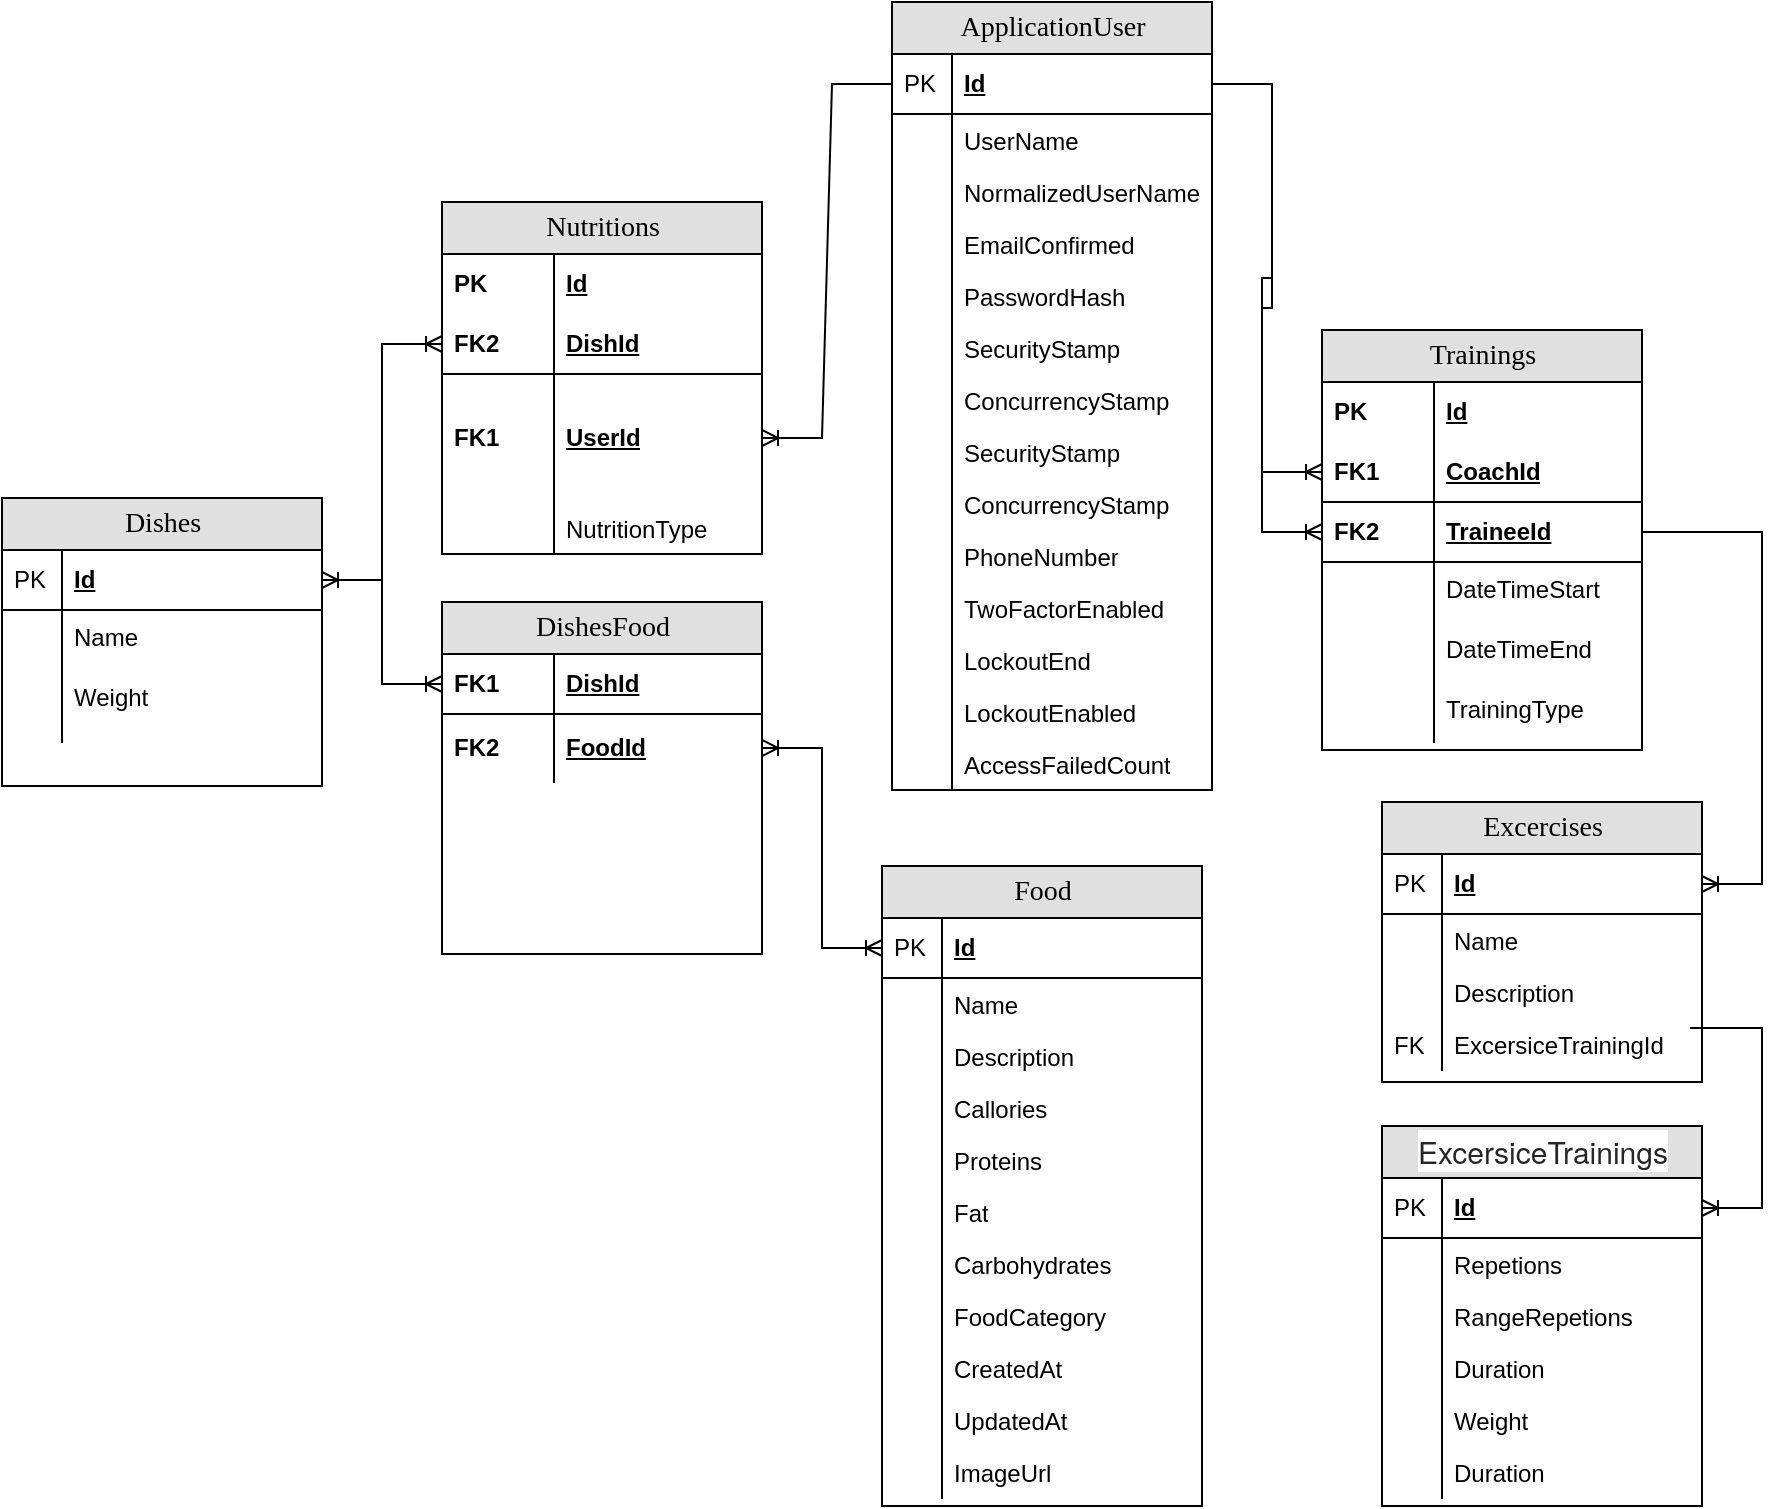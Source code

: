 <mxfile version="28.1.0">
  <diagram name="Page-1" id="e56a1550-8fbb-45ad-956c-1786394a9013">
    <mxGraphModel dx="1426" dy="785" grid="1" gridSize="10" guides="1" tooltips="1" connect="1" arrows="1" fold="1" page="1" pageScale="1" pageWidth="1169" pageHeight="827" background="none" math="0" shadow="0">
      <root>
        <mxCell id="0" />
        <mxCell id="1" parent="0" />
        <mxCell id="2e49270ec7c68f3f-1" value="Nutritions" style="swimlane;html=1;fontStyle=0;childLayout=stackLayout;horizontal=1;startSize=26;fillColor=#e0e0e0;horizontalStack=0;resizeParent=1;resizeLast=0;collapsible=1;marginBottom=0;swimlaneFillColor=#ffffff;align=center;rounded=0;shadow=0;comic=0;labelBackgroundColor=none;strokeWidth=1;fontFamily=Verdana;fontSize=14" parent="1" vertex="1">
          <mxGeometry x="360" y="140" width="160" height="176" as="geometry" />
        </mxCell>
        <mxCell id="2e49270ec7c68f3f-2" value="Id" style="shape=partialRectangle;top=0;left=0;right=0;bottom=0;html=1;align=left;verticalAlign=middle;fillColor=none;spacingLeft=60;spacingRight=4;whiteSpace=wrap;overflow=hidden;rotatable=0;points=[[0,0.5],[1,0.5]];portConstraint=eastwest;dropTarget=0;fontStyle=5;" parent="2e49270ec7c68f3f-1" vertex="1">
          <mxGeometry y="26" width="160" height="30" as="geometry" />
        </mxCell>
        <mxCell id="2e49270ec7c68f3f-3" value="PK" style="shape=partialRectangle;fontStyle=1;top=0;left=0;bottom=0;html=1;fillColor=none;align=left;verticalAlign=middle;spacingLeft=4;spacingRight=4;whiteSpace=wrap;overflow=hidden;rotatable=0;points=[];portConstraint=eastwest;part=1;" parent="2e49270ec7c68f3f-2" vertex="1" connectable="0">
          <mxGeometry width="56" height="30" as="geometry" />
        </mxCell>
        <mxCell id="2e49270ec7c68f3f-4" value="DishId" style="shape=partialRectangle;top=0;left=0;right=0;bottom=1;html=1;align=left;verticalAlign=middle;fillColor=none;spacingLeft=60;spacingRight=4;whiteSpace=wrap;overflow=hidden;rotatable=0;points=[[0,0.5],[1,0.5]];portConstraint=eastwest;dropTarget=0;fontStyle=5;" parent="2e49270ec7c68f3f-1" vertex="1">
          <mxGeometry y="56" width="160" height="30" as="geometry" />
        </mxCell>
        <mxCell id="2e49270ec7c68f3f-5" value="FK2" style="shape=partialRectangle;fontStyle=1;top=0;left=0;bottom=0;html=1;fillColor=none;align=left;verticalAlign=middle;spacingLeft=4;spacingRight=4;whiteSpace=wrap;overflow=hidden;rotatable=0;points=[];portConstraint=eastwest;part=1;" parent="2e49270ec7c68f3f-4" vertex="1" connectable="0">
          <mxGeometry width="56" height="30" as="geometry" />
        </mxCell>
        <mxCell id="vw7wUWk1br8WdNFr-Fdy-1" value="UserId" style="shape=partialRectangle;top=0;left=0;right=0;bottom=0;html=1;align=left;verticalAlign=middle;fillColor=none;spacingLeft=60;spacingRight=4;whiteSpace=wrap;overflow=hidden;rotatable=0;points=[[0,0.5],[1,0.5]];portConstraint=eastwest;dropTarget=0;fontStyle=5;" parent="2e49270ec7c68f3f-1" vertex="1">
          <mxGeometry y="86" width="160" height="64" as="geometry" />
        </mxCell>
        <mxCell id="vw7wUWk1br8WdNFr-Fdy-2" value="FK1" style="shape=partialRectangle;fontStyle=1;top=0;left=0;bottom=0;html=1;fillColor=none;align=left;verticalAlign=middle;spacingLeft=4;spacingRight=4;whiteSpace=wrap;overflow=hidden;rotatable=0;points=[];portConstraint=eastwest;part=1;" parent="vw7wUWk1br8WdNFr-Fdy-1" vertex="1" connectable="0">
          <mxGeometry width="56" height="64" as="geometry" />
        </mxCell>
        <mxCell id="2e49270ec7c68f3f-6" value="NutritionType" style="shape=partialRectangle;top=0;left=0;right=0;bottom=0;html=1;align=left;verticalAlign=top;fillColor=none;spacingLeft=60;spacingRight=4;whiteSpace=wrap;overflow=hidden;rotatable=0;points=[[0,0.5],[1,0.5]];portConstraint=eastwest;dropTarget=0;" parent="2e49270ec7c68f3f-1" vertex="1">
          <mxGeometry y="150" width="160" height="26" as="geometry" />
        </mxCell>
        <mxCell id="2e49270ec7c68f3f-7" value="" style="shape=partialRectangle;top=0;left=0;bottom=0;html=1;fillColor=none;align=left;verticalAlign=top;spacingLeft=4;spacingRight=4;whiteSpace=wrap;overflow=hidden;rotatable=0;points=[];portConstraint=eastwest;part=1;" parent="2e49270ec7c68f3f-6" vertex="1" connectable="0">
          <mxGeometry width="56" height="26" as="geometry" />
        </mxCell>
        <mxCell id="2e49270ec7c68f3f-8" value="Dishes" style="swimlane;html=1;fontStyle=0;childLayout=stackLayout;horizontal=1;startSize=26;fillColor=#e0e0e0;horizontalStack=0;resizeParent=1;resizeLast=0;collapsible=1;marginBottom=0;swimlaneFillColor=#ffffff;align=center;rounded=0;shadow=0;comic=0;labelBackgroundColor=none;strokeWidth=1;fontFamily=Verdana;fontSize=14;swimlaneLine=1;" parent="1" vertex="1">
          <mxGeometry x="140" y="288" width="160" height="144" as="geometry" />
        </mxCell>
        <mxCell id="2e49270ec7c68f3f-9" value="Id" style="shape=partialRectangle;top=0;left=0;right=0;bottom=1;html=1;align=left;verticalAlign=middle;fillColor=none;spacingLeft=34;spacingRight=4;whiteSpace=wrap;overflow=hidden;rotatable=0;points=[[0,0.5],[1,0.5]];portConstraint=eastwest;dropTarget=0;fontStyle=5;" parent="2e49270ec7c68f3f-8" vertex="1">
          <mxGeometry y="26" width="160" height="30" as="geometry" />
        </mxCell>
        <mxCell id="2e49270ec7c68f3f-10" value="PK" style="shape=partialRectangle;top=0;left=0;bottom=0;html=1;fillColor=none;align=left;verticalAlign=middle;spacingLeft=4;spacingRight=4;whiteSpace=wrap;overflow=hidden;rotatable=0;points=[];portConstraint=eastwest;part=1;" parent="2e49270ec7c68f3f-9" vertex="1" connectable="0">
          <mxGeometry width="30" height="30" as="geometry" />
        </mxCell>
        <mxCell id="2e49270ec7c68f3f-17" value="Name" style="shape=partialRectangle;top=0;left=0;right=0;bottom=0;html=1;align=left;verticalAlign=top;fillColor=none;spacingLeft=34;spacingRight=4;whiteSpace=wrap;overflow=hidden;rotatable=0;points=[[0,0.5],[1,0.5]];portConstraint=eastwest;dropTarget=0;" parent="2e49270ec7c68f3f-8" vertex="1">
          <mxGeometry y="56" width="160" height="30" as="geometry" />
        </mxCell>
        <mxCell id="2e49270ec7c68f3f-18" value="" style="shape=partialRectangle;top=0;left=0;bottom=0;html=1;fillColor=none;align=left;verticalAlign=top;spacingLeft=4;spacingRight=4;whiteSpace=wrap;overflow=hidden;rotatable=0;points=[];portConstraint=eastwest;part=1;" parent="2e49270ec7c68f3f-17" vertex="1" connectable="0">
          <mxGeometry width="30" height="36" as="geometry" />
        </mxCell>
        <mxCell id="rYQQLSJX9ZeoQd0uCieo-57" value="Weight" style="shape=partialRectangle;top=0;left=0;right=0;bottom=0;html=1;align=left;verticalAlign=top;fillColor=none;spacingLeft=34;spacingRight=4;whiteSpace=wrap;overflow=hidden;rotatable=0;points=[[0,0.5],[1,0.5]];portConstraint=eastwest;dropTarget=0;" parent="2e49270ec7c68f3f-8" vertex="1">
          <mxGeometry y="86" width="160" height="30" as="geometry" />
        </mxCell>
        <mxCell id="rYQQLSJX9ZeoQd0uCieo-58" value="" style="shape=partialRectangle;top=0;left=0;bottom=0;html=1;fillColor=none;align=left;verticalAlign=top;spacingLeft=4;spacingRight=4;whiteSpace=wrap;overflow=hidden;rotatable=0;points=[];portConstraint=eastwest;part=1;" parent="rYQQLSJX9ZeoQd0uCieo-57" vertex="1" connectable="0">
          <mxGeometry width="30" height="36" as="geometry" />
        </mxCell>
        <mxCell id="XJpWFirePbKW0gkUve2i-1" value="ApplicationUser" style="swimlane;html=1;fontStyle=0;childLayout=stackLayout;horizontal=1;startSize=26;fillColor=#e0e0e0;horizontalStack=0;resizeParent=1;resizeLast=0;collapsible=1;marginBottom=0;swimlaneFillColor=#ffffff;align=center;rounded=0;shadow=0;comic=0;labelBackgroundColor=none;strokeWidth=1;fontFamily=Verdana;fontSize=14;swimlaneLine=1;" parent="1" vertex="1">
          <mxGeometry x="585" y="40" width="160" height="394" as="geometry" />
        </mxCell>
        <mxCell id="XJpWFirePbKW0gkUve2i-2" value="Id" style="shape=partialRectangle;top=0;left=0;right=0;bottom=1;html=1;align=left;verticalAlign=middle;fillColor=none;spacingLeft=34;spacingRight=4;whiteSpace=wrap;overflow=hidden;rotatable=0;points=[[0,0.5],[1,0.5]];portConstraint=eastwest;dropTarget=0;fontStyle=5;" parent="XJpWFirePbKW0gkUve2i-1" vertex="1">
          <mxGeometry y="26" width="160" height="30" as="geometry" />
        </mxCell>
        <mxCell id="XJpWFirePbKW0gkUve2i-3" value="PK" style="shape=partialRectangle;top=0;left=0;bottom=0;html=1;fillColor=none;align=left;verticalAlign=middle;spacingLeft=4;spacingRight=4;whiteSpace=wrap;overflow=hidden;rotatable=0;points=[];portConstraint=eastwest;part=1;" parent="XJpWFirePbKW0gkUve2i-2" vertex="1" connectable="0">
          <mxGeometry width="30" height="30" as="geometry" />
        </mxCell>
        <mxCell id="XJpWFirePbKW0gkUve2i-4" value="UserName" style="shape=partialRectangle;top=0;left=0;right=0;bottom=0;html=1;align=left;verticalAlign=top;fillColor=none;spacingLeft=34;spacingRight=4;whiteSpace=wrap;overflow=hidden;rotatable=0;points=[[0,0.5],[1,0.5]];portConstraint=eastwest;dropTarget=0;" parent="XJpWFirePbKW0gkUve2i-1" vertex="1">
          <mxGeometry y="56" width="160" height="26" as="geometry" />
        </mxCell>
        <mxCell id="XJpWFirePbKW0gkUve2i-5" value="" style="shape=partialRectangle;top=0;left=0;bottom=0;html=1;fillColor=none;align=left;verticalAlign=top;spacingLeft=4;spacingRight=4;whiteSpace=wrap;overflow=hidden;rotatable=0;points=[];portConstraint=eastwest;part=1;" parent="XJpWFirePbKW0gkUve2i-4" vertex="1" connectable="0">
          <mxGeometry width="30" height="26" as="geometry" />
        </mxCell>
        <mxCell id="XJpWFirePbKW0gkUve2i-6" value="NormalizedUserName" style="shape=partialRectangle;top=0;left=0;right=0;bottom=0;html=1;align=left;verticalAlign=top;fillColor=none;spacingLeft=34;spacingRight=4;whiteSpace=wrap;overflow=hidden;rotatable=0;points=[[0,0.5],[1,0.5]];portConstraint=eastwest;dropTarget=0;" parent="XJpWFirePbKW0gkUve2i-1" vertex="1">
          <mxGeometry y="82" width="160" height="26" as="geometry" />
        </mxCell>
        <mxCell id="XJpWFirePbKW0gkUve2i-7" value="" style="shape=partialRectangle;top=0;left=0;bottom=0;html=1;fillColor=none;align=left;verticalAlign=top;spacingLeft=4;spacingRight=4;whiteSpace=wrap;overflow=hidden;rotatable=0;points=[];portConstraint=eastwest;part=1;" parent="XJpWFirePbKW0gkUve2i-6" vertex="1" connectable="0">
          <mxGeometry width="30" height="26" as="geometry" />
        </mxCell>
        <mxCell id="rYQQLSJX9ZeoQd0uCieo-1" value="EmailConfirmed" style="shape=partialRectangle;top=0;left=0;right=0;bottom=0;html=1;align=left;verticalAlign=top;fillColor=none;spacingLeft=34;spacingRight=4;whiteSpace=wrap;overflow=hidden;rotatable=0;points=[[0,0.5],[1,0.5]];portConstraint=eastwest;dropTarget=0;" parent="XJpWFirePbKW0gkUve2i-1" vertex="1">
          <mxGeometry y="108" width="160" height="26" as="geometry" />
        </mxCell>
        <mxCell id="rYQQLSJX9ZeoQd0uCieo-2" value="" style="shape=partialRectangle;top=0;left=0;bottom=0;html=1;fillColor=none;align=left;verticalAlign=top;spacingLeft=4;spacingRight=4;whiteSpace=wrap;overflow=hidden;rotatable=0;points=[];portConstraint=eastwest;part=1;" parent="rYQQLSJX9ZeoQd0uCieo-1" vertex="1" connectable="0">
          <mxGeometry width="30" height="26" as="geometry" />
        </mxCell>
        <mxCell id="rYQQLSJX9ZeoQd0uCieo-5" value="PasswordHash" style="shape=partialRectangle;top=0;left=0;right=0;bottom=0;html=1;align=left;verticalAlign=top;fillColor=none;spacingLeft=34;spacingRight=4;whiteSpace=wrap;overflow=hidden;rotatable=0;points=[[0,0.5],[1,0.5]];portConstraint=eastwest;dropTarget=0;" parent="XJpWFirePbKW0gkUve2i-1" vertex="1">
          <mxGeometry y="134" width="160" height="26" as="geometry" />
        </mxCell>
        <mxCell id="rYQQLSJX9ZeoQd0uCieo-6" value="" style="shape=partialRectangle;top=0;left=0;bottom=0;html=1;fillColor=none;align=left;verticalAlign=top;spacingLeft=4;spacingRight=4;whiteSpace=wrap;overflow=hidden;rotatable=0;points=[];portConstraint=eastwest;part=1;" parent="rYQQLSJX9ZeoQd0uCieo-5" vertex="1" connectable="0">
          <mxGeometry width="30" height="26" as="geometry" />
        </mxCell>
        <mxCell id="rYQQLSJX9ZeoQd0uCieo-3" value="SecurityStamp" style="shape=partialRectangle;top=0;left=0;right=0;bottom=0;html=1;align=left;verticalAlign=top;fillColor=none;spacingLeft=34;spacingRight=4;whiteSpace=wrap;overflow=hidden;rotatable=0;points=[[0,0.5],[1,0.5]];portConstraint=eastwest;dropTarget=0;" parent="XJpWFirePbKW0gkUve2i-1" vertex="1">
          <mxGeometry y="160" width="160" height="26" as="geometry" />
        </mxCell>
        <mxCell id="rYQQLSJX9ZeoQd0uCieo-4" value="" style="shape=partialRectangle;top=0;left=0;bottom=0;html=1;fillColor=none;align=left;verticalAlign=top;spacingLeft=4;spacingRight=4;whiteSpace=wrap;overflow=hidden;rotatable=0;points=[];portConstraint=eastwest;part=1;" parent="rYQQLSJX9ZeoQd0uCieo-3" vertex="1" connectable="0">
          <mxGeometry width="30" height="26" as="geometry" />
        </mxCell>
        <mxCell id="rYQQLSJX9ZeoQd0uCieo-7" value="ConcurrencyStamp" style="shape=partialRectangle;top=0;left=0;right=0;bottom=0;html=1;align=left;verticalAlign=top;fillColor=none;spacingLeft=34;spacingRight=4;whiteSpace=wrap;overflow=hidden;rotatable=0;points=[[0,0.5],[1,0.5]];portConstraint=eastwest;dropTarget=0;" parent="XJpWFirePbKW0gkUve2i-1" vertex="1">
          <mxGeometry y="186" width="160" height="26" as="geometry" />
        </mxCell>
        <mxCell id="rYQQLSJX9ZeoQd0uCieo-8" value="" style="shape=partialRectangle;top=0;left=0;bottom=0;html=1;fillColor=none;align=left;verticalAlign=top;spacingLeft=4;spacingRight=4;whiteSpace=wrap;overflow=hidden;rotatable=0;points=[];portConstraint=eastwest;part=1;" parent="rYQQLSJX9ZeoQd0uCieo-7" vertex="1" connectable="0">
          <mxGeometry width="30" height="26" as="geometry" />
        </mxCell>
        <mxCell id="rYQQLSJX9ZeoQd0uCieo-9" value="SecurityStamp" style="shape=partialRectangle;top=0;left=0;right=0;bottom=0;html=1;align=left;verticalAlign=top;fillColor=none;spacingLeft=34;spacingRight=4;whiteSpace=wrap;overflow=hidden;rotatable=0;points=[[0,0.5],[1,0.5]];portConstraint=eastwest;dropTarget=0;" parent="XJpWFirePbKW0gkUve2i-1" vertex="1">
          <mxGeometry y="212" width="160" height="26" as="geometry" />
        </mxCell>
        <mxCell id="rYQQLSJX9ZeoQd0uCieo-10" value="" style="shape=partialRectangle;top=0;left=0;bottom=0;html=1;fillColor=none;align=left;verticalAlign=top;spacingLeft=4;spacingRight=4;whiteSpace=wrap;overflow=hidden;rotatable=0;points=[];portConstraint=eastwest;part=1;" parent="rYQQLSJX9ZeoQd0uCieo-9" vertex="1" connectable="0">
          <mxGeometry width="30" height="26" as="geometry" />
        </mxCell>
        <mxCell id="rYQQLSJX9ZeoQd0uCieo-11" value="ConcurrencyStamp" style="shape=partialRectangle;top=0;left=0;right=0;bottom=0;html=1;align=left;verticalAlign=top;fillColor=none;spacingLeft=34;spacingRight=4;whiteSpace=wrap;overflow=hidden;rotatable=0;points=[[0,0.5],[1,0.5]];portConstraint=eastwest;dropTarget=0;" parent="XJpWFirePbKW0gkUve2i-1" vertex="1">
          <mxGeometry y="238" width="160" height="26" as="geometry" />
        </mxCell>
        <mxCell id="rYQQLSJX9ZeoQd0uCieo-12" value="" style="shape=partialRectangle;top=0;left=0;bottom=0;html=1;fillColor=none;align=left;verticalAlign=top;spacingLeft=4;spacingRight=4;whiteSpace=wrap;overflow=hidden;rotatable=0;points=[];portConstraint=eastwest;part=1;" parent="rYQQLSJX9ZeoQd0uCieo-11" vertex="1" connectable="0">
          <mxGeometry width="30" height="26" as="geometry" />
        </mxCell>
        <mxCell id="rYQQLSJX9ZeoQd0uCieo-13" value="PhoneNumber" style="shape=partialRectangle;top=0;left=0;right=0;bottom=0;html=1;align=left;verticalAlign=top;fillColor=none;spacingLeft=34;spacingRight=4;whiteSpace=wrap;overflow=hidden;rotatable=0;points=[[0,0.5],[1,0.5]];portConstraint=eastwest;dropTarget=0;" parent="XJpWFirePbKW0gkUve2i-1" vertex="1">
          <mxGeometry y="264" width="160" height="26" as="geometry" />
        </mxCell>
        <mxCell id="rYQQLSJX9ZeoQd0uCieo-14" value="" style="shape=partialRectangle;top=0;left=0;bottom=0;html=1;fillColor=none;align=left;verticalAlign=top;spacingLeft=4;spacingRight=4;whiteSpace=wrap;overflow=hidden;rotatable=0;points=[];portConstraint=eastwest;part=1;" parent="rYQQLSJX9ZeoQd0uCieo-13" vertex="1" connectable="0">
          <mxGeometry width="30" height="26" as="geometry" />
        </mxCell>
        <mxCell id="rYQQLSJX9ZeoQd0uCieo-15" value="TwoFactorEnabled" style="shape=partialRectangle;top=0;left=0;right=0;bottom=0;html=1;align=left;verticalAlign=top;fillColor=none;spacingLeft=34;spacingRight=4;whiteSpace=wrap;overflow=hidden;rotatable=0;points=[[0,0.5],[1,0.5]];portConstraint=eastwest;dropTarget=0;" parent="XJpWFirePbKW0gkUve2i-1" vertex="1">
          <mxGeometry y="290" width="160" height="26" as="geometry" />
        </mxCell>
        <mxCell id="rYQQLSJX9ZeoQd0uCieo-16" value="" style="shape=partialRectangle;top=0;left=0;bottom=0;html=1;fillColor=none;align=left;verticalAlign=top;spacingLeft=4;spacingRight=4;whiteSpace=wrap;overflow=hidden;rotatable=0;points=[];portConstraint=eastwest;part=1;" parent="rYQQLSJX9ZeoQd0uCieo-15" vertex="1" connectable="0">
          <mxGeometry width="30" height="26" as="geometry" />
        </mxCell>
        <mxCell id="rYQQLSJX9ZeoQd0uCieo-17" value="LockoutEnd" style="shape=partialRectangle;top=0;left=0;right=0;bottom=0;html=1;align=left;verticalAlign=top;fillColor=none;spacingLeft=34;spacingRight=4;whiteSpace=wrap;overflow=hidden;rotatable=0;points=[[0,0.5],[1,0.5]];portConstraint=eastwest;dropTarget=0;" parent="XJpWFirePbKW0gkUve2i-1" vertex="1">
          <mxGeometry y="316" width="160" height="26" as="geometry" />
        </mxCell>
        <mxCell id="rYQQLSJX9ZeoQd0uCieo-18" value="" style="shape=partialRectangle;top=0;left=0;bottom=0;html=1;fillColor=none;align=left;verticalAlign=top;spacingLeft=4;spacingRight=4;whiteSpace=wrap;overflow=hidden;rotatable=0;points=[];portConstraint=eastwest;part=1;" parent="rYQQLSJX9ZeoQd0uCieo-17" vertex="1" connectable="0">
          <mxGeometry width="30" height="26" as="geometry" />
        </mxCell>
        <mxCell id="rYQQLSJX9ZeoQd0uCieo-19" value="LockoutEnabled" style="shape=partialRectangle;top=0;left=0;right=0;bottom=0;html=1;align=left;verticalAlign=top;fillColor=none;spacingLeft=34;spacingRight=4;whiteSpace=wrap;overflow=hidden;rotatable=0;points=[[0,0.5],[1,0.5]];portConstraint=eastwest;dropTarget=0;" parent="XJpWFirePbKW0gkUve2i-1" vertex="1">
          <mxGeometry y="342" width="160" height="26" as="geometry" />
        </mxCell>
        <mxCell id="rYQQLSJX9ZeoQd0uCieo-20" value="" style="shape=partialRectangle;top=0;left=0;bottom=0;html=1;fillColor=none;align=left;verticalAlign=top;spacingLeft=4;spacingRight=4;whiteSpace=wrap;overflow=hidden;rotatable=0;points=[];portConstraint=eastwest;part=1;" parent="rYQQLSJX9ZeoQd0uCieo-19" vertex="1" connectable="0">
          <mxGeometry width="30" height="26" as="geometry" />
        </mxCell>
        <mxCell id="rYQQLSJX9ZeoQd0uCieo-21" value="AccessFailedCount" style="shape=partialRectangle;top=0;left=0;right=0;bottom=0;html=1;align=left;verticalAlign=top;fillColor=none;spacingLeft=34;spacingRight=4;whiteSpace=wrap;overflow=hidden;rotatable=0;points=[[0,0.5],[1,0.5]];portConstraint=eastwest;dropTarget=0;" parent="XJpWFirePbKW0gkUve2i-1" vertex="1">
          <mxGeometry y="368" width="160" height="26" as="geometry" />
        </mxCell>
        <mxCell id="rYQQLSJX9ZeoQd0uCieo-22" value="" style="shape=partialRectangle;top=0;left=0;bottom=0;html=1;fillColor=none;align=left;verticalAlign=top;spacingLeft=4;spacingRight=4;whiteSpace=wrap;overflow=hidden;rotatable=0;points=[];portConstraint=eastwest;part=1;" parent="rYQQLSJX9ZeoQd0uCieo-21" vertex="1" connectable="0">
          <mxGeometry width="30" height="26" as="geometry" />
        </mxCell>
        <mxCell id="XJpWFirePbKW0gkUve2i-14" value="Excercises" style="swimlane;html=1;fontStyle=0;childLayout=stackLayout;horizontal=1;startSize=26;fillColor=#e0e0e0;horizontalStack=0;resizeParent=1;resizeLast=0;collapsible=1;marginBottom=0;swimlaneFillColor=#ffffff;align=center;rounded=0;shadow=0;comic=0;labelBackgroundColor=none;strokeWidth=1;fontFamily=Verdana;fontSize=14;swimlaneLine=1;" parent="1" vertex="1">
          <mxGeometry x="830" y="440" width="160" height="140" as="geometry" />
        </mxCell>
        <mxCell id="XJpWFirePbKW0gkUve2i-15" value="Id" style="shape=partialRectangle;top=0;left=0;right=0;bottom=1;html=1;align=left;verticalAlign=middle;fillColor=none;spacingLeft=34;spacingRight=4;whiteSpace=wrap;overflow=hidden;rotatable=0;points=[[0,0.5],[1,0.5]];portConstraint=eastwest;dropTarget=0;fontStyle=5;" parent="XJpWFirePbKW0gkUve2i-14" vertex="1">
          <mxGeometry y="26" width="160" height="30" as="geometry" />
        </mxCell>
        <mxCell id="XJpWFirePbKW0gkUve2i-16" value="PK" style="shape=partialRectangle;top=0;left=0;bottom=0;html=1;fillColor=none;align=left;verticalAlign=middle;spacingLeft=4;spacingRight=4;whiteSpace=wrap;overflow=hidden;rotatable=0;points=[];portConstraint=eastwest;part=1;" parent="XJpWFirePbKW0gkUve2i-15" vertex="1" connectable="0">
          <mxGeometry width="30" height="30" as="geometry" />
        </mxCell>
        <mxCell id="XJpWFirePbKW0gkUve2i-17" value="Name" style="shape=partialRectangle;top=0;left=0;right=0;bottom=0;html=1;align=left;verticalAlign=top;fillColor=none;spacingLeft=34;spacingRight=4;whiteSpace=wrap;overflow=hidden;rotatable=0;points=[[0,0.5],[1,0.5]];portConstraint=eastwest;dropTarget=0;" parent="XJpWFirePbKW0gkUve2i-14" vertex="1">
          <mxGeometry y="56" width="160" height="26" as="geometry" />
        </mxCell>
        <mxCell id="XJpWFirePbKW0gkUve2i-18" value="" style="shape=partialRectangle;top=0;left=0;bottom=0;html=1;fillColor=none;align=left;verticalAlign=top;spacingLeft=4;spacingRight=4;whiteSpace=wrap;overflow=hidden;rotatable=0;points=[];portConstraint=eastwest;part=1;" parent="XJpWFirePbKW0gkUve2i-17" vertex="1" connectable="0">
          <mxGeometry width="30" height="26" as="geometry" />
        </mxCell>
        <mxCell id="XJpWFirePbKW0gkUve2i-19" value="Description" style="shape=partialRectangle;top=0;left=0;right=0;bottom=0;html=1;align=left;verticalAlign=top;fillColor=none;spacingLeft=34;spacingRight=4;whiteSpace=wrap;overflow=hidden;rotatable=0;points=[[0,0.5],[1,0.5]];portConstraint=eastwest;dropTarget=0;" parent="XJpWFirePbKW0gkUve2i-14" vertex="1">
          <mxGeometry y="82" width="160" height="26" as="geometry" />
        </mxCell>
        <mxCell id="XJpWFirePbKW0gkUve2i-20" value="" style="shape=partialRectangle;top=0;left=0;bottom=0;html=1;fillColor=none;align=left;verticalAlign=top;spacingLeft=4;spacingRight=4;whiteSpace=wrap;overflow=hidden;rotatable=0;points=[];portConstraint=eastwest;part=1;" parent="XJpWFirePbKW0gkUve2i-19" vertex="1" connectable="0">
          <mxGeometry width="30" height="26" as="geometry" />
        </mxCell>
        <mxCell id="rYQQLSJX9ZeoQd0uCieo-39" value="ExcersiceTrainingId" style="shape=partialRectangle;top=0;left=0;right=0;bottom=0;html=1;align=left;verticalAlign=top;fillColor=none;spacingLeft=34;spacingRight=4;whiteSpace=wrap;overflow=hidden;rotatable=0;points=[[0,0.5],[1,0.5]];portConstraint=eastwest;dropTarget=0;" parent="XJpWFirePbKW0gkUve2i-14" vertex="1">
          <mxGeometry y="108" width="160" height="26" as="geometry" />
        </mxCell>
        <mxCell id="rYQQLSJX9ZeoQd0uCieo-40" value="FK" style="shape=partialRectangle;top=0;left=0;bottom=0;html=1;fillColor=none;align=left;verticalAlign=top;spacingLeft=4;spacingRight=4;whiteSpace=wrap;overflow=hidden;rotatable=0;points=[];portConstraint=eastwest;part=1;" parent="rYQQLSJX9ZeoQd0uCieo-39" vertex="1" connectable="0">
          <mxGeometry width="30" height="26" as="geometry" />
        </mxCell>
        <mxCell id="XJpWFirePbKW0gkUve2i-30" value="Trainings" style="swimlane;html=1;fontStyle=0;childLayout=stackLayout;horizontal=1;startSize=26;fillColor=#e0e0e0;horizontalStack=0;resizeParent=1;resizeLast=0;collapsible=1;marginBottom=0;swimlaneFillColor=#ffffff;align=center;rounded=0;shadow=0;comic=0;labelBackgroundColor=none;strokeWidth=1;fontFamily=Verdana;fontSize=14" parent="1" vertex="1">
          <mxGeometry x="800" y="204" width="160" height="210" as="geometry" />
        </mxCell>
        <mxCell id="XJpWFirePbKW0gkUve2i-31" value="Id" style="shape=partialRectangle;top=0;left=0;right=0;bottom=0;html=1;align=left;verticalAlign=middle;fillColor=none;spacingLeft=60;spacingRight=4;whiteSpace=wrap;overflow=hidden;rotatable=0;points=[[0,0.5],[1,0.5]];portConstraint=eastwest;dropTarget=0;fontStyle=5;" parent="XJpWFirePbKW0gkUve2i-30" vertex="1">
          <mxGeometry y="26" width="160" height="30" as="geometry" />
        </mxCell>
        <mxCell id="XJpWFirePbKW0gkUve2i-32" value="PK" style="shape=partialRectangle;fontStyle=1;top=0;left=0;bottom=0;html=1;fillColor=none;align=left;verticalAlign=middle;spacingLeft=4;spacingRight=4;whiteSpace=wrap;overflow=hidden;rotatable=0;points=[];portConstraint=eastwest;part=1;" parent="XJpWFirePbKW0gkUve2i-31" vertex="1" connectable="0">
          <mxGeometry width="56" height="30" as="geometry" />
        </mxCell>
        <mxCell id="rYQQLSJX9ZeoQd0uCieo-23" value="&lt;div style=&quot;text-align: center;&quot;&gt;&lt;span style=&quot;text-wrap-mode: nowrap;&quot;&gt;CoachId&lt;/span&gt;&lt;/div&gt;" style="shape=partialRectangle;top=0;left=0;right=0;bottom=1;html=1;align=left;verticalAlign=middle;fillColor=none;spacingLeft=60;spacingRight=4;whiteSpace=wrap;overflow=hidden;rotatable=0;points=[[0,0.5],[1,0.5]];portConstraint=eastwest;dropTarget=0;fontStyle=5;" parent="XJpWFirePbKW0gkUve2i-30" vertex="1">
          <mxGeometry y="56" width="160" height="30" as="geometry" />
        </mxCell>
        <mxCell id="rYQQLSJX9ZeoQd0uCieo-24" value="FK1" style="shape=partialRectangle;fontStyle=1;top=0;left=0;bottom=0;html=1;fillColor=none;align=left;verticalAlign=middle;spacingLeft=4;spacingRight=4;whiteSpace=wrap;overflow=hidden;rotatable=0;points=[];portConstraint=eastwest;part=1;" parent="rYQQLSJX9ZeoQd0uCieo-23" vertex="1" connectable="0">
          <mxGeometry width="56" height="30" as="geometry" />
        </mxCell>
        <mxCell id="XJpWFirePbKW0gkUve2i-33" value="&lt;div style=&quot;text-align: center;&quot;&gt;&lt;span style=&quot;background-color: transparent; text-wrap-mode: nowrap;&quot;&gt;TraineeId&lt;/span&gt;&lt;/div&gt;" style="shape=partialRectangle;top=0;left=0;right=0;bottom=1;html=1;align=left;verticalAlign=middle;fillColor=none;spacingLeft=60;spacingRight=4;whiteSpace=wrap;overflow=hidden;rotatable=0;points=[[0,0.5],[1,0.5]];portConstraint=eastwest;dropTarget=0;fontStyle=5;" parent="XJpWFirePbKW0gkUve2i-30" vertex="1">
          <mxGeometry y="86" width="160" height="30" as="geometry" />
        </mxCell>
        <mxCell id="XJpWFirePbKW0gkUve2i-34" value="FK2" style="shape=partialRectangle;fontStyle=1;top=0;left=0;bottom=0;html=1;fillColor=none;align=left;verticalAlign=middle;spacingLeft=4;spacingRight=4;whiteSpace=wrap;overflow=hidden;rotatable=0;points=[];portConstraint=eastwest;part=1;" parent="XJpWFirePbKW0gkUve2i-33" vertex="1" connectable="0">
          <mxGeometry width="56" height="30" as="geometry" />
        </mxCell>
        <mxCell id="XJpWFirePbKW0gkUve2i-35" value="DateTimeStart" style="shape=partialRectangle;top=0;left=0;right=0;bottom=0;html=1;align=left;verticalAlign=top;fillColor=none;spacingLeft=60;spacingRight=4;whiteSpace=wrap;overflow=hidden;rotatable=0;points=[[0,0.5],[1,0.5]];portConstraint=eastwest;dropTarget=0;" parent="XJpWFirePbKW0gkUve2i-30" vertex="1">
          <mxGeometry y="116" width="160" height="30" as="geometry" />
        </mxCell>
        <mxCell id="XJpWFirePbKW0gkUve2i-36" value="" style="shape=partialRectangle;top=0;left=0;bottom=0;html=1;fillColor=none;align=left;verticalAlign=top;spacingLeft=4;spacingRight=4;whiteSpace=wrap;overflow=hidden;rotatable=0;points=[];portConstraint=eastwest;part=1;" parent="XJpWFirePbKW0gkUve2i-35" vertex="1" connectable="0">
          <mxGeometry width="56" height="30" as="geometry" />
        </mxCell>
        <mxCell id="rYQQLSJX9ZeoQd0uCieo-25" value="DateTimeEnd" style="shape=partialRectangle;top=0;left=0;right=0;bottom=0;html=1;align=left;verticalAlign=top;fillColor=none;spacingLeft=60;spacingRight=4;whiteSpace=wrap;overflow=hidden;rotatable=0;points=[[0,0.5],[1,0.5]];portConstraint=eastwest;dropTarget=0;" parent="XJpWFirePbKW0gkUve2i-30" vertex="1">
          <mxGeometry y="146" width="160" height="30" as="geometry" />
        </mxCell>
        <mxCell id="rYQQLSJX9ZeoQd0uCieo-26" value="" style="shape=partialRectangle;top=0;left=0;bottom=0;html=1;fillColor=none;align=left;verticalAlign=top;spacingLeft=4;spacingRight=4;whiteSpace=wrap;overflow=hidden;rotatable=0;points=[];portConstraint=eastwest;part=1;" parent="rYQQLSJX9ZeoQd0uCieo-25" vertex="1" connectable="0">
          <mxGeometry width="56" height="30" as="geometry" />
        </mxCell>
        <mxCell id="rYQQLSJX9ZeoQd0uCieo-27" value="TrainingType" style="shape=partialRectangle;top=0;left=0;right=0;bottom=0;html=1;align=left;verticalAlign=top;fillColor=none;spacingLeft=60;spacingRight=4;whiteSpace=wrap;overflow=hidden;rotatable=0;points=[[0,0.5],[1,0.5]];portConstraint=eastwest;dropTarget=0;" parent="XJpWFirePbKW0gkUve2i-30" vertex="1">
          <mxGeometry y="176" width="160" height="30" as="geometry" />
        </mxCell>
        <mxCell id="rYQQLSJX9ZeoQd0uCieo-28" value="" style="shape=partialRectangle;top=0;left=0;bottom=0;html=1;fillColor=none;align=left;verticalAlign=top;spacingLeft=4;spacingRight=4;whiteSpace=wrap;overflow=hidden;rotatable=0;points=[];portConstraint=eastwest;part=1;" parent="rYQQLSJX9ZeoQd0uCieo-27" vertex="1" connectable="0">
          <mxGeometry width="56" height="30" as="geometry" />
        </mxCell>
        <mxCell id="2e49270ec7c68f3f-30" value="Food" style="swimlane;html=1;fontStyle=0;childLayout=stackLayout;horizontal=1;startSize=26;fillColor=#e0e0e0;horizontalStack=0;resizeParent=1;resizeLast=0;collapsible=1;marginBottom=0;swimlaneFillColor=#ffffff;align=center;rounded=0;shadow=0;comic=0;labelBackgroundColor=none;strokeWidth=1;fontFamily=Verdana;fontSize=14" parent="1" vertex="1">
          <mxGeometry x="580" y="472" width="160" height="320" as="geometry" />
        </mxCell>
        <mxCell id="2e49270ec7c68f3f-31" value="Id" style="shape=partialRectangle;top=0;left=0;right=0;bottom=1;html=1;align=left;verticalAlign=middle;fillColor=none;spacingLeft=34;spacingRight=4;whiteSpace=wrap;overflow=hidden;rotatable=0;points=[[0,0.5],[1,0.5]];portConstraint=eastwest;dropTarget=0;fontStyle=5;" parent="2e49270ec7c68f3f-30" vertex="1">
          <mxGeometry y="26" width="160" height="30" as="geometry" />
        </mxCell>
        <mxCell id="2e49270ec7c68f3f-32" value="PK" style="shape=partialRectangle;top=0;left=0;bottom=0;html=1;fillColor=none;align=left;verticalAlign=middle;spacingLeft=4;spacingRight=4;whiteSpace=wrap;overflow=hidden;rotatable=0;points=[];portConstraint=eastwest;part=1;" parent="2e49270ec7c68f3f-31" vertex="1" connectable="0">
          <mxGeometry width="30" height="30" as="geometry" />
        </mxCell>
        <mxCell id="2e49270ec7c68f3f-33" value="Name" style="shape=partialRectangle;top=0;left=0;right=0;bottom=0;html=1;align=left;verticalAlign=top;fillColor=none;spacingLeft=34;spacingRight=4;whiteSpace=wrap;overflow=hidden;rotatable=0;points=[[0,0.5],[1,0.5]];portConstraint=eastwest;dropTarget=0;" parent="2e49270ec7c68f3f-30" vertex="1">
          <mxGeometry y="56" width="160" height="26" as="geometry" />
        </mxCell>
        <mxCell id="2e49270ec7c68f3f-34" value="" style="shape=partialRectangle;top=0;left=0;bottom=0;html=1;fillColor=none;align=left;verticalAlign=top;spacingLeft=4;spacingRight=4;whiteSpace=wrap;overflow=hidden;rotatable=0;points=[];portConstraint=eastwest;part=1;" parent="2e49270ec7c68f3f-33" vertex="1" connectable="0">
          <mxGeometry width="30" height="26" as="geometry" />
        </mxCell>
        <mxCell id="rYQQLSJX9ZeoQd0uCieo-29" value="Description" style="shape=partialRectangle;top=0;left=0;right=0;bottom=0;html=1;align=left;verticalAlign=top;fillColor=none;spacingLeft=34;spacingRight=4;whiteSpace=wrap;overflow=hidden;rotatable=0;points=[[0,0.5],[1,0.5]];portConstraint=eastwest;dropTarget=0;" parent="2e49270ec7c68f3f-30" vertex="1">
          <mxGeometry y="82" width="160" height="26" as="geometry" />
        </mxCell>
        <mxCell id="rYQQLSJX9ZeoQd0uCieo-30" value="" style="shape=partialRectangle;top=0;left=0;bottom=0;html=1;fillColor=none;align=left;verticalAlign=top;spacingLeft=4;spacingRight=4;whiteSpace=wrap;overflow=hidden;rotatable=0;points=[];portConstraint=eastwest;part=1;" parent="rYQQLSJX9ZeoQd0uCieo-29" vertex="1" connectable="0">
          <mxGeometry width="30" height="26" as="geometry" />
        </mxCell>
        <mxCell id="2e49270ec7c68f3f-35" value="Callories" style="shape=partialRectangle;top=0;left=0;right=0;bottom=0;html=1;align=left;verticalAlign=top;fillColor=none;spacingLeft=34;spacingRight=4;whiteSpace=wrap;overflow=hidden;rotatable=0;points=[[0,0.5],[1,0.5]];portConstraint=eastwest;dropTarget=0;" parent="2e49270ec7c68f3f-30" vertex="1">
          <mxGeometry y="108" width="160" height="26" as="geometry" />
        </mxCell>
        <mxCell id="2e49270ec7c68f3f-36" value="" style="shape=partialRectangle;top=0;left=0;bottom=0;html=1;fillColor=none;align=left;verticalAlign=top;spacingLeft=4;spacingRight=4;whiteSpace=wrap;overflow=hidden;rotatable=0;points=[];portConstraint=eastwest;part=1;" parent="2e49270ec7c68f3f-35" vertex="1" connectable="0">
          <mxGeometry width="30" height="26" as="geometry" />
        </mxCell>
        <mxCell id="XJpWFirePbKW0gkUve2i-67" value="Proteins" style="shape=partialRectangle;top=0;left=0;right=0;bottom=0;html=1;align=left;verticalAlign=top;fillColor=none;spacingLeft=34;spacingRight=4;whiteSpace=wrap;overflow=hidden;rotatable=0;points=[[0,0.5],[1,0.5]];portConstraint=eastwest;dropTarget=0;" parent="2e49270ec7c68f3f-30" vertex="1">
          <mxGeometry y="134" width="160" height="26" as="geometry" />
        </mxCell>
        <mxCell id="XJpWFirePbKW0gkUve2i-68" value="" style="shape=partialRectangle;top=0;left=0;bottom=0;html=1;fillColor=none;align=left;verticalAlign=top;spacingLeft=4;spacingRight=4;whiteSpace=wrap;overflow=hidden;rotatable=0;points=[];portConstraint=eastwest;part=1;" parent="XJpWFirePbKW0gkUve2i-67" vertex="1" connectable="0">
          <mxGeometry width="30" height="26" as="geometry" />
        </mxCell>
        <mxCell id="XJpWFirePbKW0gkUve2i-65" value="Fat" style="shape=partialRectangle;top=0;left=0;right=0;bottom=0;html=1;align=left;verticalAlign=top;fillColor=none;spacingLeft=34;spacingRight=4;whiteSpace=wrap;overflow=hidden;rotatable=0;points=[[0,0.5],[1,0.5]];portConstraint=eastwest;dropTarget=0;" parent="2e49270ec7c68f3f-30" vertex="1">
          <mxGeometry y="160" width="160" height="26" as="geometry" />
        </mxCell>
        <mxCell id="XJpWFirePbKW0gkUve2i-66" value="" style="shape=partialRectangle;top=0;left=0;bottom=0;html=1;fillColor=none;align=left;verticalAlign=top;spacingLeft=4;spacingRight=4;whiteSpace=wrap;overflow=hidden;rotatable=0;points=[];portConstraint=eastwest;part=1;" parent="XJpWFirePbKW0gkUve2i-65" vertex="1" connectable="0">
          <mxGeometry width="30" height="26" as="geometry" />
        </mxCell>
        <mxCell id="XJpWFirePbKW0gkUve2i-69" value="Carbohydrates" style="shape=partialRectangle;top=0;left=0;right=0;bottom=0;html=1;align=left;verticalAlign=top;fillColor=none;spacingLeft=34;spacingRight=4;whiteSpace=wrap;overflow=hidden;rotatable=0;points=[[0,0.5],[1,0.5]];portConstraint=eastwest;dropTarget=0;" parent="2e49270ec7c68f3f-30" vertex="1">
          <mxGeometry y="186" width="160" height="26" as="geometry" />
        </mxCell>
        <mxCell id="XJpWFirePbKW0gkUve2i-70" value="" style="shape=partialRectangle;top=0;left=0;bottom=0;html=1;fillColor=none;align=left;verticalAlign=top;spacingLeft=4;spacingRight=4;whiteSpace=wrap;overflow=hidden;rotatable=0;points=[];portConstraint=eastwest;part=1;" parent="XJpWFirePbKW0gkUve2i-69" vertex="1" connectable="0">
          <mxGeometry width="30" height="26" as="geometry" />
        </mxCell>
        <mxCell id="rYQQLSJX9ZeoQd0uCieo-31" value="FoodCategory" style="shape=partialRectangle;top=0;left=0;right=0;bottom=0;html=1;align=left;verticalAlign=top;fillColor=none;spacingLeft=34;spacingRight=4;whiteSpace=wrap;overflow=hidden;rotatable=0;points=[[0,0.5],[1,0.5]];portConstraint=eastwest;dropTarget=0;" parent="2e49270ec7c68f3f-30" vertex="1">
          <mxGeometry y="212" width="160" height="26" as="geometry" />
        </mxCell>
        <mxCell id="rYQQLSJX9ZeoQd0uCieo-32" value="" style="shape=partialRectangle;top=0;left=0;bottom=0;html=1;fillColor=none;align=left;verticalAlign=top;spacingLeft=4;spacingRight=4;whiteSpace=wrap;overflow=hidden;rotatable=0;points=[];portConstraint=eastwest;part=1;" parent="rYQQLSJX9ZeoQd0uCieo-31" vertex="1" connectable="0">
          <mxGeometry width="30" height="26" as="geometry" />
        </mxCell>
        <mxCell id="rYQQLSJX9ZeoQd0uCieo-33" value="CreatedAt" style="shape=partialRectangle;top=0;left=0;right=0;bottom=0;html=1;align=left;verticalAlign=top;fillColor=none;spacingLeft=34;spacingRight=4;whiteSpace=wrap;overflow=hidden;rotatable=0;points=[[0,0.5],[1,0.5]];portConstraint=eastwest;dropTarget=0;" parent="2e49270ec7c68f3f-30" vertex="1">
          <mxGeometry y="238" width="160" height="26" as="geometry" />
        </mxCell>
        <mxCell id="rYQQLSJX9ZeoQd0uCieo-34" value="" style="shape=partialRectangle;top=0;left=0;bottom=0;html=1;fillColor=none;align=left;verticalAlign=top;spacingLeft=4;spacingRight=4;whiteSpace=wrap;overflow=hidden;rotatable=0;points=[];portConstraint=eastwest;part=1;" parent="rYQQLSJX9ZeoQd0uCieo-33" vertex="1" connectable="0">
          <mxGeometry width="30" height="26" as="geometry" />
        </mxCell>
        <mxCell id="rYQQLSJX9ZeoQd0uCieo-35" value="UpdatedAt" style="shape=partialRectangle;top=0;left=0;right=0;bottom=0;html=1;align=left;verticalAlign=top;fillColor=none;spacingLeft=34;spacingRight=4;whiteSpace=wrap;overflow=hidden;rotatable=0;points=[[0,0.5],[1,0.5]];portConstraint=eastwest;dropTarget=0;" parent="2e49270ec7c68f3f-30" vertex="1">
          <mxGeometry y="264" width="160" height="26" as="geometry" />
        </mxCell>
        <mxCell id="rYQQLSJX9ZeoQd0uCieo-36" value="" style="shape=partialRectangle;top=0;left=0;bottom=0;html=1;fillColor=none;align=left;verticalAlign=top;spacingLeft=4;spacingRight=4;whiteSpace=wrap;overflow=hidden;rotatable=0;points=[];portConstraint=eastwest;part=1;" parent="rYQQLSJX9ZeoQd0uCieo-35" vertex="1" connectable="0">
          <mxGeometry width="30" height="26" as="geometry" />
        </mxCell>
        <mxCell id="rYQQLSJX9ZeoQd0uCieo-37" value="ImageUrl" style="shape=partialRectangle;top=0;left=0;right=0;bottom=0;html=1;align=left;verticalAlign=top;fillColor=none;spacingLeft=34;spacingRight=4;whiteSpace=wrap;overflow=hidden;rotatable=0;points=[[0,0.5],[1,0.5]];portConstraint=eastwest;dropTarget=0;" parent="2e49270ec7c68f3f-30" vertex="1">
          <mxGeometry y="290" width="160" height="26" as="geometry" />
        </mxCell>
        <mxCell id="rYQQLSJX9ZeoQd0uCieo-38" value="" style="shape=partialRectangle;top=0;left=0;bottom=0;html=1;fillColor=none;align=left;verticalAlign=top;spacingLeft=4;spacingRight=4;whiteSpace=wrap;overflow=hidden;rotatable=0;points=[];portConstraint=eastwest;part=1;" parent="rYQQLSJX9ZeoQd0uCieo-37" vertex="1" connectable="0">
          <mxGeometry width="30" height="26" as="geometry" />
        </mxCell>
        <mxCell id="XJpWFirePbKW0gkUve2i-60" value="" style="edgeStyle=entityRelationEdgeStyle;fontSize=12;html=1;endArrow=ERoneToMany;rounded=0;" parent="1" source="XJpWFirePbKW0gkUve2i-33" target="XJpWFirePbKW0gkUve2i-15" edge="1">
          <mxGeometry width="100" height="100" relative="1" as="geometry">
            <mxPoint x="460" y="679" as="sourcePoint" />
            <mxPoint x="430" y="318" as="targetPoint" />
          </mxGeometry>
        </mxCell>
        <mxCell id="XJpWFirePbKW0gkUve2i-92" value="" style="edgeStyle=entityRelationEdgeStyle;fontSize=12;html=1;endArrow=ERoneToMany;rounded=0;" parent="1" source="XJpWFirePbKW0gkUve2i-2" target="rYQQLSJX9ZeoQd0uCieo-23" edge="1">
          <mxGeometry width="100" height="100" relative="1" as="geometry">
            <mxPoint x="590" y="345" as="sourcePoint" />
            <mxPoint x="620" y="139" as="targetPoint" />
          </mxGeometry>
        </mxCell>
        <mxCell id="XJpWFirePbKW0gkUve2i-94" value="" style="edgeStyle=entityRelationEdgeStyle;fontSize=12;html=1;endArrow=ERoneToMany;rounded=0;" parent="1" source="XJpWFirePbKW0gkUve2i-2" target="XJpWFirePbKW0gkUve2i-33" edge="1">
          <mxGeometry width="100" height="100" relative="1" as="geometry">
            <mxPoint x="590" y="468" as="sourcePoint" />
            <mxPoint x="690" y="330" as="targetPoint" />
          </mxGeometry>
        </mxCell>
        <mxCell id="XJpWFirePbKW0gkUve2i-97" value="" style="edgeStyle=entityRelationEdgeStyle;fontSize=12;html=1;endArrow=ERoneToMany;rounded=0;" parent="1" source="XJpWFirePbKW0gkUve2i-2" target="vw7wUWk1br8WdNFr-Fdy-1" edge="1">
          <mxGeometry width="100" height="100" relative="1" as="geometry">
            <mxPoint x="520" y="440" as="sourcePoint" />
            <mxPoint x="620" y="340" as="targetPoint" />
          </mxGeometry>
        </mxCell>
        <mxCell id="XJpWFirePbKW0gkUve2i-98" value="" style="edgeStyle=entityRelationEdgeStyle;fontSize=12;html=1;endArrow=ERoneToMany;rounded=0;" parent="1" source="2e49270ec7c68f3f-9" target="2e49270ec7c68f3f-4" edge="1">
          <mxGeometry width="100" height="100" relative="1" as="geometry">
            <mxPoint x="680" y="500" as="sourcePoint" />
            <mxPoint x="620" y="614" as="targetPoint" />
          </mxGeometry>
        </mxCell>
        <mxCell id="rYQQLSJX9ZeoQd0uCieo-59" value="DishesFood" style="swimlane;html=1;fontStyle=0;childLayout=stackLayout;horizontal=1;startSize=26;fillColor=#e0e0e0;horizontalStack=0;resizeParent=1;resizeLast=0;collapsible=1;marginBottom=0;swimlaneFillColor=#ffffff;align=center;rounded=0;shadow=0;comic=0;labelBackgroundColor=none;strokeWidth=1;fontFamily=Verdana;fontSize=14" parent="1" vertex="1">
          <mxGeometry x="360" y="340" width="160" height="176" as="geometry" />
        </mxCell>
        <mxCell id="rYQQLSJX9ZeoQd0uCieo-62" value="DishId" style="shape=partialRectangle;top=0;left=0;right=0;bottom=1;html=1;align=left;verticalAlign=middle;fillColor=none;spacingLeft=60;spacingRight=4;whiteSpace=wrap;overflow=hidden;rotatable=0;points=[[0,0.5],[1,0.5]];portConstraint=eastwest;dropTarget=0;fontStyle=5;" parent="rYQQLSJX9ZeoQd0uCieo-59" vertex="1">
          <mxGeometry y="26" width="160" height="30" as="geometry" />
        </mxCell>
        <mxCell id="rYQQLSJX9ZeoQd0uCieo-63" value="FK1" style="shape=partialRectangle;fontStyle=1;top=0;left=0;bottom=0;html=1;fillColor=none;align=left;verticalAlign=middle;spacingLeft=4;spacingRight=4;whiteSpace=wrap;overflow=hidden;rotatable=0;points=[];portConstraint=eastwest;part=1;" parent="rYQQLSJX9ZeoQd0uCieo-62" vertex="1" connectable="0">
          <mxGeometry width="56" height="30" as="geometry" />
        </mxCell>
        <mxCell id="rYQQLSJX9ZeoQd0uCieo-64" value="FoodId" style="shape=partialRectangle;top=0;left=0;right=0;bottom=0;html=1;align=left;verticalAlign=middle;fillColor=none;spacingLeft=60;spacingRight=4;whiteSpace=wrap;overflow=hidden;rotatable=0;points=[[0,0.5],[1,0.5]];portConstraint=eastwest;dropTarget=0;fontStyle=5;" parent="rYQQLSJX9ZeoQd0uCieo-59" vertex="1">
          <mxGeometry y="56" width="160" height="34" as="geometry" />
        </mxCell>
        <mxCell id="rYQQLSJX9ZeoQd0uCieo-65" value="FK2" style="shape=partialRectangle;fontStyle=1;top=0;left=0;bottom=0;html=1;fillColor=none;align=left;verticalAlign=middle;spacingLeft=4;spacingRight=4;whiteSpace=wrap;overflow=hidden;rotatable=0;points=[];portConstraint=eastwest;part=1;" parent="rYQQLSJX9ZeoQd0uCieo-64" vertex="1" connectable="0">
          <mxGeometry width="56" height="34" as="geometry" />
        </mxCell>
        <mxCell id="rYQQLSJX9ZeoQd0uCieo-68" value="" style="edgeStyle=entityRelationEdgeStyle;fontSize=12;html=1;endArrow=ERoneToMany;startArrow=ERoneToMany;rounded=0;" parent="1" source="rYQQLSJX9ZeoQd0uCieo-64" target="2e49270ec7c68f3f-31" edge="1">
          <mxGeometry width="100" height="100" relative="1" as="geometry">
            <mxPoint x="530" y="560" as="sourcePoint" />
            <mxPoint x="630" y="460" as="targetPoint" />
          </mxGeometry>
        </mxCell>
        <mxCell id="rYQQLSJX9ZeoQd0uCieo-69" value="" style="edgeStyle=entityRelationEdgeStyle;fontSize=12;html=1;endArrow=ERoneToMany;startArrow=ERoneToMany;rounded=0;" parent="1" source="rYQQLSJX9ZeoQd0uCieo-62" target="2e49270ec7c68f3f-9" edge="1">
          <mxGeometry width="100" height="100" relative="1" as="geometry">
            <mxPoint x="280" y="560" as="sourcePoint" />
            <mxPoint x="345" y="644" as="targetPoint" />
          </mxGeometry>
        </mxCell>
        <mxCell id="fjSy4xDvmY1YlvFVfliL-1" value="&lt;span style=&quot;color: rgba(0, 0, 0, 0.85); font-family: &amp;quot;YS Text&amp;quot;, &amp;quot;Helvetica Neue&amp;quot;, Arial, Helvetica, sans-serif; font-size: 15px; text-align: start; text-wrap-mode: wrap; background-color: rgb(255, 255, 255);&quot;&gt;ExcersiceTrainings&lt;/span&gt;" style="swimlane;html=1;fontStyle=0;childLayout=stackLayout;horizontal=1;startSize=26;fillColor=#e0e0e0;horizontalStack=0;resizeParent=1;resizeLast=0;collapsible=1;marginBottom=0;swimlaneFillColor=#ffffff;align=center;rounded=0;shadow=0;comic=0;labelBackgroundColor=none;strokeWidth=1;fontFamily=Verdana;fontSize=14;swimlaneLine=1;" vertex="1" parent="1">
          <mxGeometry x="830" y="602" width="160" height="190" as="geometry" />
        </mxCell>
        <mxCell id="fjSy4xDvmY1YlvFVfliL-2" value="Id" style="shape=partialRectangle;top=0;left=0;right=0;bottom=1;html=1;align=left;verticalAlign=middle;fillColor=none;spacingLeft=34;spacingRight=4;whiteSpace=wrap;overflow=hidden;rotatable=0;points=[[0,0.5],[1,0.5]];portConstraint=eastwest;dropTarget=0;fontStyle=5;" vertex="1" parent="fjSy4xDvmY1YlvFVfliL-1">
          <mxGeometry y="26" width="160" height="30" as="geometry" />
        </mxCell>
        <mxCell id="fjSy4xDvmY1YlvFVfliL-3" value="PK" style="shape=partialRectangle;top=0;left=0;bottom=0;html=1;fillColor=none;align=left;verticalAlign=middle;spacingLeft=4;spacingRight=4;whiteSpace=wrap;overflow=hidden;rotatable=0;points=[];portConstraint=eastwest;part=1;" vertex="1" connectable="0" parent="fjSy4xDvmY1YlvFVfliL-2">
          <mxGeometry width="30" height="30" as="geometry" />
        </mxCell>
        <mxCell id="fjSy4xDvmY1YlvFVfliL-8" value="Repetions" style="shape=partialRectangle;top=0;left=0;right=0;bottom=0;html=1;align=left;verticalAlign=top;fillColor=none;spacingLeft=34;spacingRight=4;whiteSpace=wrap;overflow=hidden;rotatable=0;points=[[0,0.5],[1,0.5]];portConstraint=eastwest;dropTarget=0;" vertex="1" parent="fjSy4xDvmY1YlvFVfliL-1">
          <mxGeometry y="56" width="160" height="26" as="geometry" />
        </mxCell>
        <mxCell id="fjSy4xDvmY1YlvFVfliL-9" value="" style="shape=partialRectangle;top=0;left=0;bottom=0;html=1;fillColor=none;align=left;verticalAlign=top;spacingLeft=4;spacingRight=4;whiteSpace=wrap;overflow=hidden;rotatable=0;points=[];portConstraint=eastwest;part=1;" vertex="1" connectable="0" parent="fjSy4xDvmY1YlvFVfliL-8">
          <mxGeometry width="30" height="26" as="geometry" />
        </mxCell>
        <mxCell id="fjSy4xDvmY1YlvFVfliL-10" value="RangeRepetions" style="shape=partialRectangle;top=0;left=0;right=0;bottom=0;html=1;align=left;verticalAlign=top;fillColor=none;spacingLeft=34;spacingRight=4;whiteSpace=wrap;overflow=hidden;rotatable=0;points=[[0,0.5],[1,0.5]];portConstraint=eastwest;dropTarget=0;" vertex="1" parent="fjSy4xDvmY1YlvFVfliL-1">
          <mxGeometry y="82" width="160" height="26" as="geometry" />
        </mxCell>
        <mxCell id="fjSy4xDvmY1YlvFVfliL-11" value="" style="shape=partialRectangle;top=0;left=0;bottom=0;html=1;fillColor=none;align=left;verticalAlign=top;spacingLeft=4;spacingRight=4;whiteSpace=wrap;overflow=hidden;rotatable=0;points=[];portConstraint=eastwest;part=1;" vertex="1" connectable="0" parent="fjSy4xDvmY1YlvFVfliL-10">
          <mxGeometry width="30" height="26" as="geometry" />
        </mxCell>
        <mxCell id="fjSy4xDvmY1YlvFVfliL-12" value="Duration" style="shape=partialRectangle;top=0;left=0;right=0;bottom=0;html=1;align=left;verticalAlign=top;fillColor=none;spacingLeft=34;spacingRight=4;whiteSpace=wrap;overflow=hidden;rotatable=0;points=[[0,0.5],[1,0.5]];portConstraint=eastwest;dropTarget=0;" vertex="1" parent="fjSy4xDvmY1YlvFVfliL-1">
          <mxGeometry y="108" width="160" height="26" as="geometry" />
        </mxCell>
        <mxCell id="fjSy4xDvmY1YlvFVfliL-13" value="" style="shape=partialRectangle;top=0;left=0;bottom=0;html=1;fillColor=none;align=left;verticalAlign=top;spacingLeft=4;spacingRight=4;whiteSpace=wrap;overflow=hidden;rotatable=0;points=[];portConstraint=eastwest;part=1;" vertex="1" connectable="0" parent="fjSy4xDvmY1YlvFVfliL-12">
          <mxGeometry width="30" height="26" as="geometry" />
        </mxCell>
        <mxCell id="fjSy4xDvmY1YlvFVfliL-14" value="Weight" style="shape=partialRectangle;top=0;left=0;right=0;bottom=0;html=1;align=left;verticalAlign=top;fillColor=none;spacingLeft=34;spacingRight=4;whiteSpace=wrap;overflow=hidden;rotatable=0;points=[[0,0.5],[1,0.5]];portConstraint=eastwest;dropTarget=0;" vertex="1" parent="fjSy4xDvmY1YlvFVfliL-1">
          <mxGeometry y="134" width="160" height="26" as="geometry" />
        </mxCell>
        <mxCell id="fjSy4xDvmY1YlvFVfliL-15" value="" style="shape=partialRectangle;top=0;left=0;bottom=0;html=1;fillColor=none;align=left;verticalAlign=top;spacingLeft=4;spacingRight=4;whiteSpace=wrap;overflow=hidden;rotatable=0;points=[];portConstraint=eastwest;part=1;" vertex="1" connectable="0" parent="fjSy4xDvmY1YlvFVfliL-14">
          <mxGeometry width="30" height="26" as="geometry" />
        </mxCell>
        <mxCell id="fjSy4xDvmY1YlvFVfliL-16" value="Duration" style="shape=partialRectangle;top=0;left=0;right=0;bottom=0;html=1;align=left;verticalAlign=top;fillColor=none;spacingLeft=34;spacingRight=4;whiteSpace=wrap;overflow=hidden;rotatable=0;points=[[0,0.5],[1,0.5]];portConstraint=eastwest;dropTarget=0;" vertex="1" parent="fjSy4xDvmY1YlvFVfliL-1">
          <mxGeometry y="160" width="160" height="26" as="geometry" />
        </mxCell>
        <mxCell id="fjSy4xDvmY1YlvFVfliL-17" value="" style="shape=partialRectangle;top=0;left=0;bottom=0;html=1;fillColor=none;align=left;verticalAlign=top;spacingLeft=4;spacingRight=4;whiteSpace=wrap;overflow=hidden;rotatable=0;points=[];portConstraint=eastwest;part=1;" vertex="1" connectable="0" parent="fjSy4xDvmY1YlvFVfliL-16">
          <mxGeometry width="30" height="26" as="geometry" />
        </mxCell>
        <mxCell id="fjSy4xDvmY1YlvFVfliL-18" value="" style="edgeStyle=entityRelationEdgeStyle;fontSize=12;html=1;endArrow=ERoneToMany;rounded=0;exitX=0.963;exitY=0.192;exitDx=0;exitDy=0;exitPerimeter=0;" edge="1" parent="1" source="rYQQLSJX9ZeoQd0uCieo-39" target="fjSy4xDvmY1YlvFVfliL-2">
          <mxGeometry width="100" height="100" relative="1" as="geometry">
            <mxPoint x="1030" y="480" as="sourcePoint" />
            <mxPoint x="1060" y="656" as="targetPoint" />
          </mxGeometry>
        </mxCell>
      </root>
    </mxGraphModel>
  </diagram>
</mxfile>
